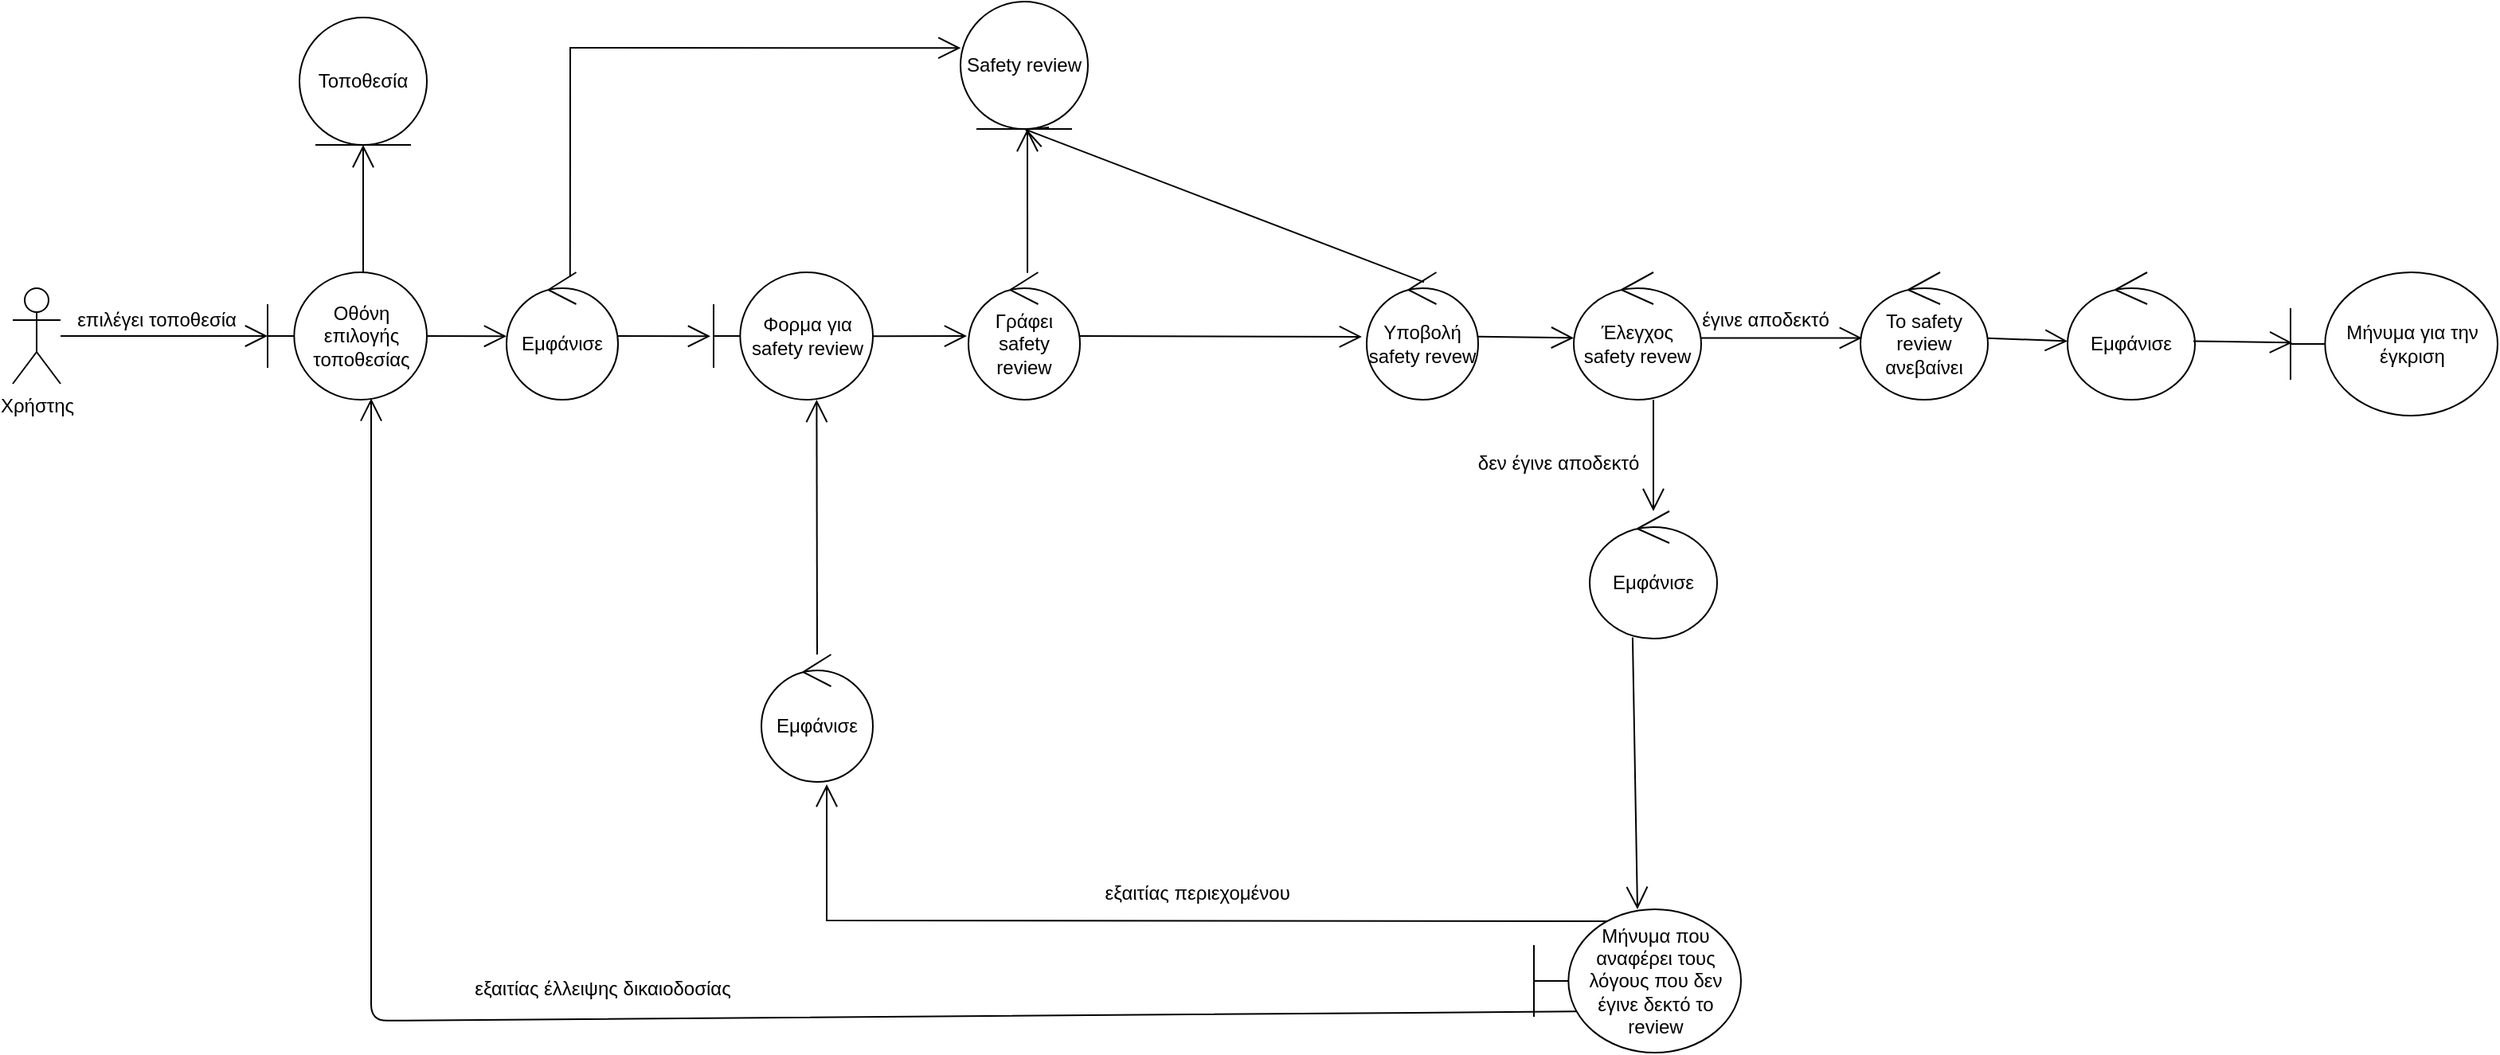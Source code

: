 <mxfile version="14.7.0" type="device"><diagram id="UUolPk4MiBkM2FgleCrF" name="Page-1"><mxGraphModel dx="2272" dy="1881" grid="1" gridSize="10" guides="1" tooltips="1" connect="1" arrows="1" fold="1" page="1" pageScale="1" pageWidth="850" pageHeight="1100" math="0" shadow="0"><root><mxCell id="0"/><mxCell id="1" parent="0"/><mxCell id="5EGgjXW_G79vntA_0eTZ-1" value="Χρήστης" style="shape=umlActor;verticalLabelPosition=bottom;verticalAlign=top;html=1;outlineConnect=0;" parent="1" vertex="1"><mxGeometry y="130" width="30" height="60" as="geometry"/></mxCell><mxCell id="5EGgjXW_G79vntA_0eTZ-2" value="" style="endArrow=open;endFill=1;endSize=12;html=1;" parent="1" source="5EGgjXW_G79vntA_0eTZ-1" target="5EGgjXW_G79vntA_0eTZ-5" edge="1"><mxGeometry width="160" relative="1" as="geometry"><mxPoint x="340" y="160" as="sourcePoint"/><mxPoint x="160" y="160" as="targetPoint"/></mxGeometry></mxCell><mxCell id="5EGgjXW_G79vntA_0eTZ-3" value="επιλέγει τοποθεσία" style="text;html=1;align=center;verticalAlign=middle;resizable=0;points=[];autosize=1;strokeColor=none;" parent="1" vertex="1"><mxGeometry x="30" y="140" width="120" height="20" as="geometry"/></mxCell><mxCell id="5EGgjXW_G79vntA_0eTZ-4" value="Εμφάνισε" style="ellipse;shape=umlControl;whiteSpace=wrap;html=1;" parent="1" vertex="1"><mxGeometry x="310" y="120" width="70" height="80" as="geometry"/></mxCell><mxCell id="5EGgjXW_G79vntA_0eTZ-5" value="Οθόνη επιλογής τοποθεσίας" style="shape=umlBoundary;whiteSpace=wrap;html=1;" parent="1" vertex="1"><mxGeometry x="160" y="120" width="100" height="80" as="geometry"/></mxCell><mxCell id="5EGgjXW_G79vntA_0eTZ-6" value="Τοποθεσία" style="ellipse;shape=umlEntity;whiteSpace=wrap;html=1;" parent="1" vertex="1"><mxGeometry x="180" y="-40" width="80" height="80" as="geometry"/></mxCell><mxCell id="5EGgjXW_G79vntA_0eTZ-8" value="" style="endArrow=open;endFill=1;endSize=12;html=1;exitX=1;exitY=0.5;exitDx=0;exitDy=0;exitPerimeter=0;entryX=0;entryY=0.502;entryDx=0;entryDy=0;entryPerimeter=0;" parent="1" source="5EGgjXW_G79vntA_0eTZ-5" target="5EGgjXW_G79vntA_0eTZ-4" edge="1"><mxGeometry width="160" relative="1" as="geometry"><mxPoint x="340" y="130" as="sourcePoint"/><mxPoint x="360" y="160" as="targetPoint"/></mxGeometry></mxCell><mxCell id="5EGgjXW_G79vntA_0eTZ-13" value="" style="endArrow=open;endFill=1;endSize=12;html=1;exitX=1;exitY=0.502;exitDx=0;exitDy=0;exitPerimeter=0;" parent="1" source="5EGgjXW_G79vntA_0eTZ-18" edge="1"><mxGeometry width="160" relative="1" as="geometry"><mxPoint x="580.0" y="160" as="sourcePoint"/><mxPoint x="599" y="160" as="targetPoint"/></mxGeometry></mxCell><mxCell id="5EGgjXW_G79vntA_0eTZ-14" value="" style="endArrow=open;endFill=1;endSize=12;html=1;entryX=-0.02;entryY=0.502;entryDx=0;entryDy=0;entryPerimeter=0;" parent="1" source="5EGgjXW_G79vntA_0eTZ-4" target="5EGgjXW_G79vntA_0eTZ-18" edge="1"><mxGeometry width="160" relative="1" as="geometry"><mxPoint x="425.0" y="170" as="sourcePoint"/><mxPoint x="475" y="170.16" as="targetPoint"/></mxGeometry></mxCell><mxCell id="5EGgjXW_G79vntA_0eTZ-18" value="Φορμα για safety review" style="shape=umlBoundary;whiteSpace=wrap;html=1;" parent="1" vertex="1"><mxGeometry x="440" y="120" width="100" height="80" as="geometry"/></mxCell><mxCell id="5EGgjXW_G79vntA_0eTZ-28" value="εξαιτίας περιεχομένου&amp;nbsp;" style="text;html=1;align=center;verticalAlign=middle;resizable=0;points=[];autosize=1;strokeColor=none;" parent="1" vertex="1"><mxGeometry x="675" y="500" width="140" height="20" as="geometry"/></mxCell><mxCell id="5EGgjXW_G79vntA_0eTZ-29" value="" style="endArrow=open;endFill=1;endSize=12;html=1;entryX=0.65;entryY=0.99;entryDx=0;entryDy=0;entryPerimeter=0;exitX=0.208;exitY=0.713;exitDx=0;exitDy=0;exitPerimeter=0;" parent="1" source="5EGgjXW_G79vntA_0eTZ-17" target="5EGgjXW_G79vntA_0eTZ-5" edge="1"><mxGeometry width="160" relative="1" as="geometry"><mxPoint x="500.0" y="450" as="sourcePoint"/><mxPoint x="558" y="450.16" as="targetPoint"/><Array as="points"><mxPoint x="225" y="590"/><mxPoint x="225" y="344"/></Array></mxGeometry></mxCell><mxCell id="5EGgjXW_G79vntA_0eTZ-30" value="εξαιτίας έλλειψης δικαιοδοσίας" style="text;html=1;align=center;verticalAlign=middle;resizable=0;points=[];autosize=1;strokeColor=none;" parent="1" vertex="1"><mxGeometry x="280" y="560" width="180" height="20" as="geometry"/></mxCell><mxCell id="5EGgjXW_G79vntA_0eTZ-31" value="Safety review" style="ellipse;shape=umlEntity;whiteSpace=wrap;html=1;" parent="1" vertex="1"><mxGeometry x="595" y="-50" width="80" height="80" as="geometry"/></mxCell><mxCell id="5EGgjXW_G79vntA_0eTZ-32" value="" style="endArrow=open;endFill=1;endSize=12;html=1;exitX=0.6;exitY=0;exitDx=0;exitDy=0;exitPerimeter=0;entryX=0.5;entryY=1;entryDx=0;entryDy=0;" parent="1" source="5EGgjXW_G79vntA_0eTZ-5" target="5EGgjXW_G79vntA_0eTZ-6" edge="1"><mxGeometry width="160" relative="1" as="geometry"><mxPoint x="185.0" y="50" as="sourcePoint"/><mxPoint x="235" y="50.16" as="targetPoint"/></mxGeometry></mxCell><mxCell id="5EGgjXW_G79vntA_0eTZ-33" value="" style="endArrow=open;endFill=1;endSize=12;html=1;entryX=0.5;entryY=1;entryDx=0;entryDy=0;exitX=0.514;exitY=0.077;exitDx=0;exitDy=0;exitPerimeter=0;" parent="1" source="5EGgjXW_G79vntA_0eTZ-21" target="5EGgjXW_G79vntA_0eTZ-31" edge="1"><mxGeometry width="160" relative="1" as="geometry"><mxPoint x="635" y="260" as="sourcePoint"/><mxPoint x="660" y="60.16" as="targetPoint"/></mxGeometry></mxCell><mxCell id="5EGgjXW_G79vntA_0eTZ-43" value="Εμφάνισε" style="ellipse;shape=umlControl;whiteSpace=wrap;html=1;" parent="1" vertex="1"><mxGeometry x="470" y="360" width="70" height="80" as="geometry"/></mxCell><mxCell id="5EGgjXW_G79vntA_0eTZ-44" value="" style="endArrow=open;endFill=1;endSize=12;html=1;entryX=0.586;entryY=1.019;entryDx=0;entryDy=0;entryPerimeter=0;exitX=0.385;exitY=0.083;exitDx=0;exitDy=0;exitPerimeter=0;rounded=0;" parent="1" source="5EGgjXW_G79vntA_0eTZ-17" target="5EGgjXW_G79vntA_0eTZ-43" edge="1"><mxGeometry width="160" relative="1" as="geometry"><mxPoint x="617.0" y="440.0" as="sourcePoint"/><mxPoint x="675" y="440.16" as="targetPoint"/><Array as="points"><mxPoint x="511" y="527"/><mxPoint x="511" y="520"/></Array></mxGeometry></mxCell><mxCell id="5EGgjXW_G79vntA_0eTZ-46" value="" style="group" parent="1" vertex="1" connectable="0"><mxGeometry x="850" y="120" width="710" height="490" as="geometry"/></mxCell><mxCell id="5EGgjXW_G79vntA_0eTZ-17" value="Μήνυμα που αναφέρει τους λόγους που δεν έγινε δεκτό το review" style="shape=umlBoundary;whiteSpace=wrap;html=1;" parent="5EGgjXW_G79vntA_0eTZ-46" vertex="1"><mxGeometry x="105" y="400" width="130" height="90" as="geometry"/></mxCell><mxCell id="5EGgjXW_G79vntA_0eTZ-20" value="Έλεγχος safety revew" style="ellipse;shape=umlControl;whiteSpace=wrap;html=1;" parent="5EGgjXW_G79vntA_0eTZ-46" vertex="1"><mxGeometry x="130" width="80" height="80" as="geometry"/></mxCell><mxCell id="5EGgjXW_G79vntA_0eTZ-21" value="Υποβολή safety revew" style="ellipse;shape=umlControl;whiteSpace=wrap;html=1;" parent="5EGgjXW_G79vntA_0eTZ-46" vertex="1"><mxGeometry width="70" height="80" as="geometry"/></mxCell><mxCell id="5EGgjXW_G79vntA_0eTZ-11" value="" style="endArrow=open;endFill=1;endSize=12;html=1;entryX=0;entryY=0.515;entryDx=0;entryDy=0;entryPerimeter=0;" parent="5EGgjXW_G79vntA_0eTZ-46" source="5EGgjXW_G79vntA_0eTZ-21" target="5EGgjXW_G79vntA_0eTZ-20" edge="1"><mxGeometry width="160" relative="1" as="geometry"><mxPoint x="110.0" y="40" as="sourcePoint"/><mxPoint x="160" y="40.16" as="targetPoint"/></mxGeometry></mxCell><mxCell id="5EGgjXW_G79vntA_0eTZ-23" value="έγινε αποδεκτό" style="text;html=1;align=center;verticalAlign=middle;resizable=0;points=[];autosize=1;strokeColor=none;" parent="5EGgjXW_G79vntA_0eTZ-46" vertex="1"><mxGeometry x="200" y="20" width="100" height="20" as="geometry"/></mxCell><mxCell id="5EGgjXW_G79vntA_0eTZ-24" value="" style="endArrow=open;endFill=1;endSize=12;html=1;exitX=0.337;exitY=0.99;exitDx=0;exitDy=0;exitPerimeter=0;entryX=0.5;entryY=0;entryDx=0;entryDy=0;entryPerimeter=0;" parent="5EGgjXW_G79vntA_0eTZ-46" source="5EGgjXW_G79vntA_0eTZ-34" target="5EGgjXW_G79vntA_0eTZ-17" edge="1"><mxGeometry width="160" relative="1" as="geometry"><mxPoint x="180" y="90" as="sourcePoint"/><mxPoint x="170" y="168" as="targetPoint"/></mxGeometry></mxCell><mxCell id="5EGgjXW_G79vntA_0eTZ-25" value="Το safety review ανεβαίνει" style="ellipse;shape=umlControl;whiteSpace=wrap;html=1;" parent="5EGgjXW_G79vntA_0eTZ-46" vertex="1"><mxGeometry x="310" width="80" height="80" as="geometry"/></mxCell><mxCell id="5EGgjXW_G79vntA_0eTZ-12" value="" style="endArrow=open;endFill=1;endSize=12;html=1;exitX=1;exitY=0.515;exitDx=0;exitDy=0;exitPerimeter=0;entryX=0.012;entryY=0.515;entryDx=0;entryDy=0;entryPerimeter=0;" parent="5EGgjXW_G79vntA_0eTZ-46" source="5EGgjXW_G79vntA_0eTZ-20" target="5EGgjXW_G79vntA_0eTZ-25" edge="1"><mxGeometry width="160" relative="1" as="geometry"><mxPoint x="250.0" y="40" as="sourcePoint"/><mxPoint x="300" y="40.16" as="targetPoint"/></mxGeometry></mxCell><mxCell id="5EGgjXW_G79vntA_0eTZ-27" value="δεν έγινε αποδεκτό" style="text;html=1;align=center;verticalAlign=middle;resizable=0;points=[];autosize=1;strokeColor=none;" parent="5EGgjXW_G79vntA_0eTZ-46" vertex="1"><mxGeometry x="60" y="110" width="120" height="20" as="geometry"/></mxCell><mxCell id="5EGgjXW_G79vntA_0eTZ-34" value="Εμφάνισε" style="ellipse;shape=umlControl;whiteSpace=wrap;html=1;" parent="5EGgjXW_G79vntA_0eTZ-46" vertex="1"><mxGeometry x="140" y="150" width="80" height="80" as="geometry"/></mxCell><mxCell id="5EGgjXW_G79vntA_0eTZ-35" value="" style="endArrow=open;endFill=1;endSize=12;html=1;exitX=0.625;exitY=1;exitDx=0;exitDy=0;exitPerimeter=0;" parent="5EGgjXW_G79vntA_0eTZ-46" source="5EGgjXW_G79vntA_0eTZ-20" target="5EGgjXW_G79vntA_0eTZ-34" edge="1"><mxGeometry width="160" relative="1" as="geometry"><mxPoint x="192.0" y="110" as="sourcePoint"/><mxPoint x="250" y="110.16" as="targetPoint"/></mxGeometry></mxCell><mxCell id="5EGgjXW_G79vntA_0eTZ-36" value="Εμφάνισε" style="ellipse;shape=umlControl;whiteSpace=wrap;html=1;" parent="5EGgjXW_G79vntA_0eTZ-46" vertex="1"><mxGeometry x="440" width="80" height="80" as="geometry"/></mxCell><mxCell id="5EGgjXW_G79vntA_0eTZ-37" value="Μήνυμα για την έγκριση" style="shape=umlBoundary;whiteSpace=wrap;html=1;" parent="5EGgjXW_G79vntA_0eTZ-46" vertex="1"><mxGeometry x="580" width="130" height="90" as="geometry"/></mxCell><mxCell id="5EGgjXW_G79vntA_0eTZ-38" value="" style="endArrow=open;endFill=1;endSize=12;html=1;entryX=0;entryY=0.54;entryDx=0;entryDy=0;entryPerimeter=0;" parent="5EGgjXW_G79vntA_0eTZ-46" source="5EGgjXW_G79vntA_0eTZ-25" target="5EGgjXW_G79vntA_0eTZ-36" edge="1"><mxGeometry width="160" relative="1" as="geometry"><mxPoint x="419.999" y="39.107" as="sourcePoint"/><mxPoint x="480" y="40.0" as="targetPoint"/></mxGeometry></mxCell><mxCell id="5EGgjXW_G79vntA_0eTZ-39" value="" style="endArrow=open;endFill=1;endSize=12;html=1;entryX=0.008;entryY=0.491;entryDx=0;entryDy=0;entryPerimeter=0;exitX=0.987;exitY=0.54;exitDx=0;exitDy=0;exitPerimeter=0;" parent="5EGgjXW_G79vntA_0eTZ-46" source="5EGgjXW_G79vntA_0eTZ-36" target="5EGgjXW_G79vntA_0eTZ-37" edge="1"><mxGeometry width="160" relative="1" as="geometry"><mxPoint x="540.005" y="40.001" as="sourcePoint"/><mxPoint x="590.02" y="42.09" as="targetPoint"/></mxGeometry></mxCell><mxCell id="5EGgjXW_G79vntA_0eTZ-47" value="Γράφει safety review" style="ellipse;shape=umlControl;whiteSpace=wrap;html=1;" parent="1" vertex="1"><mxGeometry x="600" y="120" width="70" height="80" as="geometry"/></mxCell><mxCell id="5EGgjXW_G79vntA_0eTZ-49" value="" style="endArrow=open;endFill=1;endSize=12;html=1;exitX=1;exitY=0.5;exitDx=0;exitDy=0;exitPerimeter=0;entryX=-0.043;entryY=0.506;entryDx=0;entryDy=0;entryPerimeter=0;" parent="1" source="5EGgjXW_G79vntA_0eTZ-47" target="5EGgjXW_G79vntA_0eTZ-21" edge="1"><mxGeometry width="160" relative="1" as="geometry"><mxPoint x="690" y="270.16" as="sourcePoint"/><mxPoint x="730" y="160.0" as="targetPoint"/></mxGeometry></mxCell><mxCell id="BTKEG7yKJYLshqM4zLsc-1" value="" style="endArrow=open;endFill=1;endSize=12;html=1;exitX=0.529;exitY=0.004;exitDx=0;exitDy=0;exitPerimeter=0;" edge="1" parent="1" source="5EGgjXW_G79vntA_0eTZ-47"><mxGeometry width="160" relative="1" as="geometry"><mxPoint x="638.01" y="100" as="sourcePoint"/><mxPoint x="637" y="30" as="targetPoint"/></mxGeometry></mxCell><mxCell id="BTKEG7yKJYLshqM4zLsc-2" value="" style="endArrow=open;endFill=1;endSize=12;html=1;exitX=0.57;exitY=0.036;exitDx=0;exitDy=0;exitPerimeter=0;entryX=0.002;entryY=0.364;entryDx=0;entryDy=0;entryPerimeter=0;rounded=0;" edge="1" parent="1" source="5EGgjXW_G79vntA_0eTZ-4" target="5EGgjXW_G79vntA_0eTZ-31"><mxGeometry width="160" relative="1" as="geometry"><mxPoint x="350" y="100" as="sourcePoint"/><mxPoint x="350" y="-60" as="targetPoint"/><Array as="points"><mxPoint x="350" y="-21"/></Array></mxGeometry></mxCell><mxCell id="BTKEG7yKJYLshqM4zLsc-3" value="" style="endArrow=open;endFill=1;endSize=12;html=1;entryX=0.647;entryY=1;entryDx=0;entryDy=0;entryPerimeter=0;" edge="1" parent="1" source="5EGgjXW_G79vntA_0eTZ-43" target="5EGgjXW_G79vntA_0eTZ-18"><mxGeometry width="160" relative="1" as="geometry"><mxPoint x="504.66" y="310" as="sourcePoint"/><mxPoint x="504.66" y="230" as="targetPoint"/></mxGeometry></mxCell></root></mxGraphModel></diagram></mxfile>